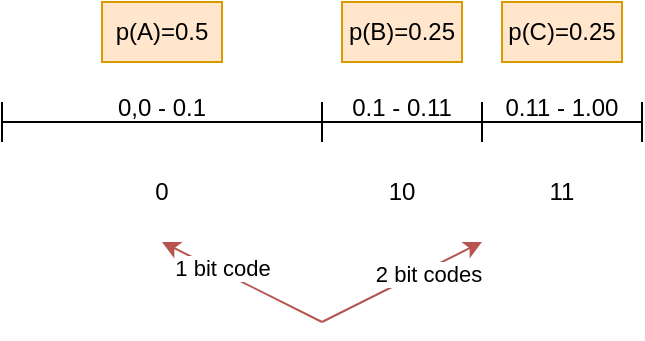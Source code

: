 <mxfile version="18.0.5" type="device"><diagram id="QvkoDmjUd6iug1oXPY-d" name="Page-1"><mxGraphModel dx="538" dy="750" grid="1" gridSize="10" guides="1" tooltips="1" connect="1" arrows="1" fold="1" page="1" pageScale="1" pageWidth="850" pageHeight="1100" math="0" shadow="0"><root><mxCell id="0"/><mxCell id="1" parent="0"/><mxCell id="wN1l_O4AJNEzwod92A8A-1" value="0,0 - 0.1&lt;br&gt;&amp;nbsp;" style="shape=crossbar;whiteSpace=wrap;html=1;rounded=1;" vertex="1" parent="1"><mxGeometry x="80" y="210" width="160" height="20" as="geometry"/></mxCell><mxCell id="wN1l_O4AJNEzwod92A8A-2" value="0.1 - 0.11&lt;br&gt;&amp;nbsp;" style="shape=crossbar;whiteSpace=wrap;html=1;rounded=1;" vertex="1" parent="1"><mxGeometry x="240" y="210" width="80" height="20" as="geometry"/></mxCell><mxCell id="wN1l_O4AJNEzwod92A8A-4" value="0.11 - 1.00&lt;br&gt;&amp;nbsp;" style="shape=crossbar;whiteSpace=wrap;html=1;rounded=1;" vertex="1" parent="1"><mxGeometry x="320" y="210" width="80" height="20" as="geometry"/></mxCell><mxCell id="wN1l_O4AJNEzwod92A8A-6" value="p(A)=0.5" style="text;html=1;strokeColor=#d79b00;fillColor=#ffe6cc;align=center;verticalAlign=middle;whiteSpace=wrap;rounded=0;" vertex="1" parent="1"><mxGeometry x="130" y="160" width="60" height="30" as="geometry"/></mxCell><mxCell id="wN1l_O4AJNEzwod92A8A-7" value="p(B)=0.25" style="text;html=1;strokeColor=#d79b00;fillColor=#ffe6cc;align=center;verticalAlign=middle;whiteSpace=wrap;rounded=0;" vertex="1" parent="1"><mxGeometry x="250" y="160" width="60" height="30" as="geometry"/></mxCell><mxCell id="wN1l_O4AJNEzwod92A8A-8" value="p(C)=0.25" style="text;html=1;strokeColor=#d79b00;fillColor=#ffe6cc;align=center;verticalAlign=middle;whiteSpace=wrap;rounded=0;" vertex="1" parent="1"><mxGeometry x="330" y="160" width="60" height="30" as="geometry"/></mxCell><mxCell id="wN1l_O4AJNEzwod92A8A-9" value="" style="endArrow=classic;html=1;rounded=0;fillColor=#f8cecc;strokeColor=#b85450;" edge="1" parent="1"><mxGeometry width="50" height="50" relative="1" as="geometry"><mxPoint x="240" y="320" as="sourcePoint"/><mxPoint x="160" y="280" as="targetPoint"/></mxGeometry></mxCell><mxCell id="wN1l_O4AJNEzwod92A8A-10" value="1 bit code" style="edgeLabel;html=1;align=center;verticalAlign=middle;resizable=0;points=[];" vertex="1" connectable="0" parent="wN1l_O4AJNEzwod92A8A-9"><mxGeometry x="0.281" y="-2" relative="1" as="geometry"><mxPoint as="offset"/></mxGeometry></mxCell><mxCell id="wN1l_O4AJNEzwod92A8A-13" value="" style="endArrow=classic;html=1;rounded=0;fillColor=#f8cecc;strokeColor=#b85450;" edge="1" parent="1"><mxGeometry width="50" height="50" relative="1" as="geometry"><mxPoint x="240" y="320" as="sourcePoint"/><mxPoint x="320" y="280" as="targetPoint"/></mxGeometry></mxCell><mxCell id="wN1l_O4AJNEzwod92A8A-14" value="2 bit codes" style="edgeLabel;html=1;align=center;verticalAlign=middle;resizable=0;points=[];" vertex="1" connectable="0" parent="wN1l_O4AJNEzwod92A8A-13"><mxGeometry x="0.281" y="-2" relative="1" as="geometry"><mxPoint as="offset"/></mxGeometry></mxCell><mxCell id="wN1l_O4AJNEzwod92A8A-15" value="0" style="text;html=1;strokeColor=none;fillColor=none;align=center;verticalAlign=middle;whiteSpace=wrap;rounded=0;" vertex="1" parent="1"><mxGeometry x="130" y="240" width="60" height="30" as="geometry"/></mxCell><mxCell id="wN1l_O4AJNEzwod92A8A-16" value="10" style="text;html=1;strokeColor=none;fillColor=none;align=center;verticalAlign=middle;whiteSpace=wrap;rounded=0;" vertex="1" parent="1"><mxGeometry x="250" y="240" width="60" height="30" as="geometry"/></mxCell><mxCell id="wN1l_O4AJNEzwod92A8A-17" value="11" style="text;html=1;strokeColor=none;fillColor=none;align=center;verticalAlign=middle;whiteSpace=wrap;rounded=0;" vertex="1" parent="1"><mxGeometry x="330" y="240" width="60" height="30" as="geometry"/></mxCell></root></mxGraphModel></diagram></mxfile>